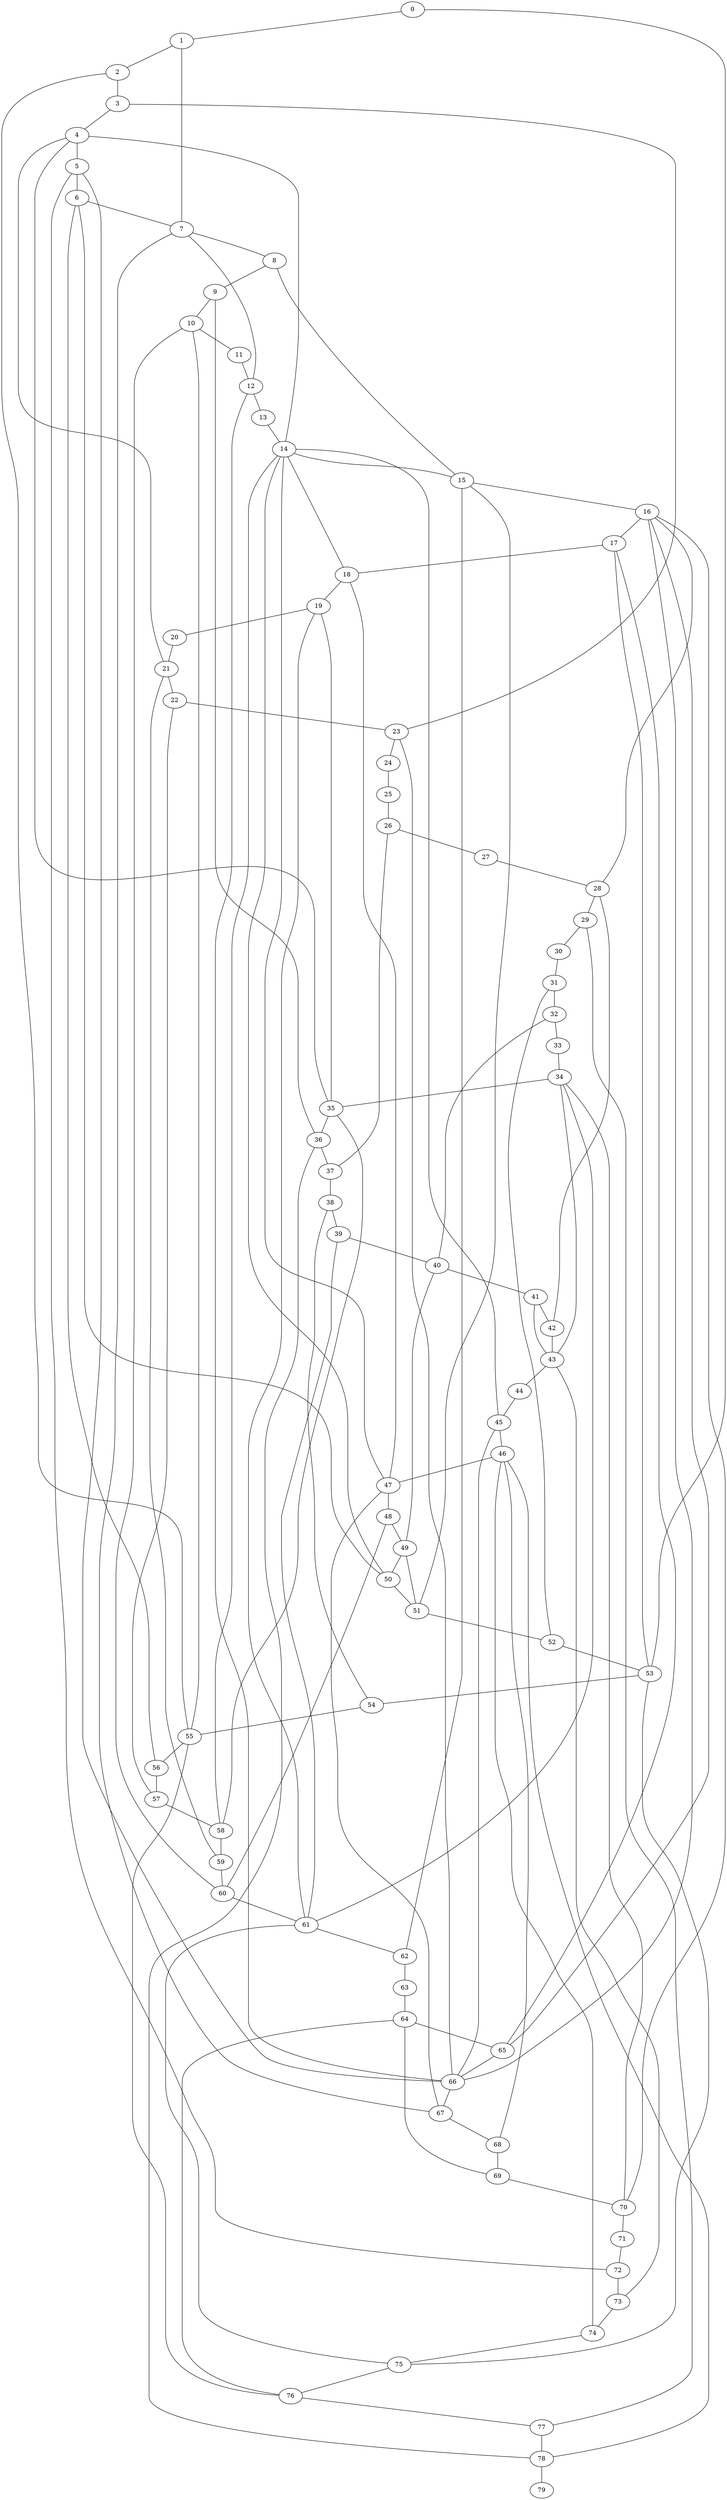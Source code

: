 
graph graphname {
    0 -- 1
0 -- 53
1 -- 2
1 -- 7
2 -- 3
2 -- 55
3 -- 4
3 -- 23
4 -- 5
4 -- 21
4 -- 14
4 -- 35
5 -- 6
5 -- 66
5 -- 72
6 -- 7
6 -- 50
6 -- 56
7 -- 8
7 -- 67
7 -- 12
8 -- 9
8 -- 15
9 -- 10
9 -- 36
10 -- 11
10 -- 55
10 -- 60
11 -- 12
12 -- 13
12 -- 66
13 -- 14
14 -- 15
14 -- 50
14 -- 47
14 -- 45
14 -- 18
14 -- 58
15 -- 16
15 -- 62
15 -- 51
16 -- 17
16 -- 28
16 -- 65
16 -- 70
16 -- 66
17 -- 18
17 -- 65
17 -- 53
18 -- 19
18 -- 47
19 -- 20
19 -- 61
19 -- 35
20 -- 21
21 -- 22
21 -- 59
22 -- 23
22 -- 57
23 -- 24
23 -- 66
24 -- 25
25 -- 26
26 -- 27
26 -- 37
27 -- 28
28 -- 29
28 -- 42
29 -- 30
29 -- 77
30 -- 31
31 -- 32
31 -- 52
32 -- 33
32 -- 40
33 -- 34
34 -- 35
34 -- 43
34 -- 61
34 -- 70
35 -- 36
35 -- 58
36 -- 37
36 -- 78
37 -- 38
38 -- 39
38 -- 54
39 -- 40
39 -- 61
40 -- 41
40 -- 49
41 -- 42
41 -- 43
42 -- 43
43 -- 44
43 -- 73
44 -- 45
45 -- 46
45 -- 66
46 -- 47
46 -- 78
46 -- 74
46 -- 68
47 -- 48
47 -- 67
48 -- 49
48 -- 60
49 -- 50
49 -- 51
50 -- 51
51 -- 52
52 -- 53
53 -- 54
53 -- 75
54 -- 55
55 -- 56
55 -- 76
56 -- 57
57 -- 58
58 -- 59
59 -- 60
60 -- 61
61 -- 62
61 -- 75
62 -- 63
63 -- 64
64 -- 65
64 -- 76
64 -- 69
65 -- 66
66 -- 67
67 -- 68
68 -- 69
69 -- 70
70 -- 71
71 -- 72
72 -- 73
73 -- 74
74 -- 75
75 -- 76
76 -- 77
77 -- 78
78 -- 79

}

